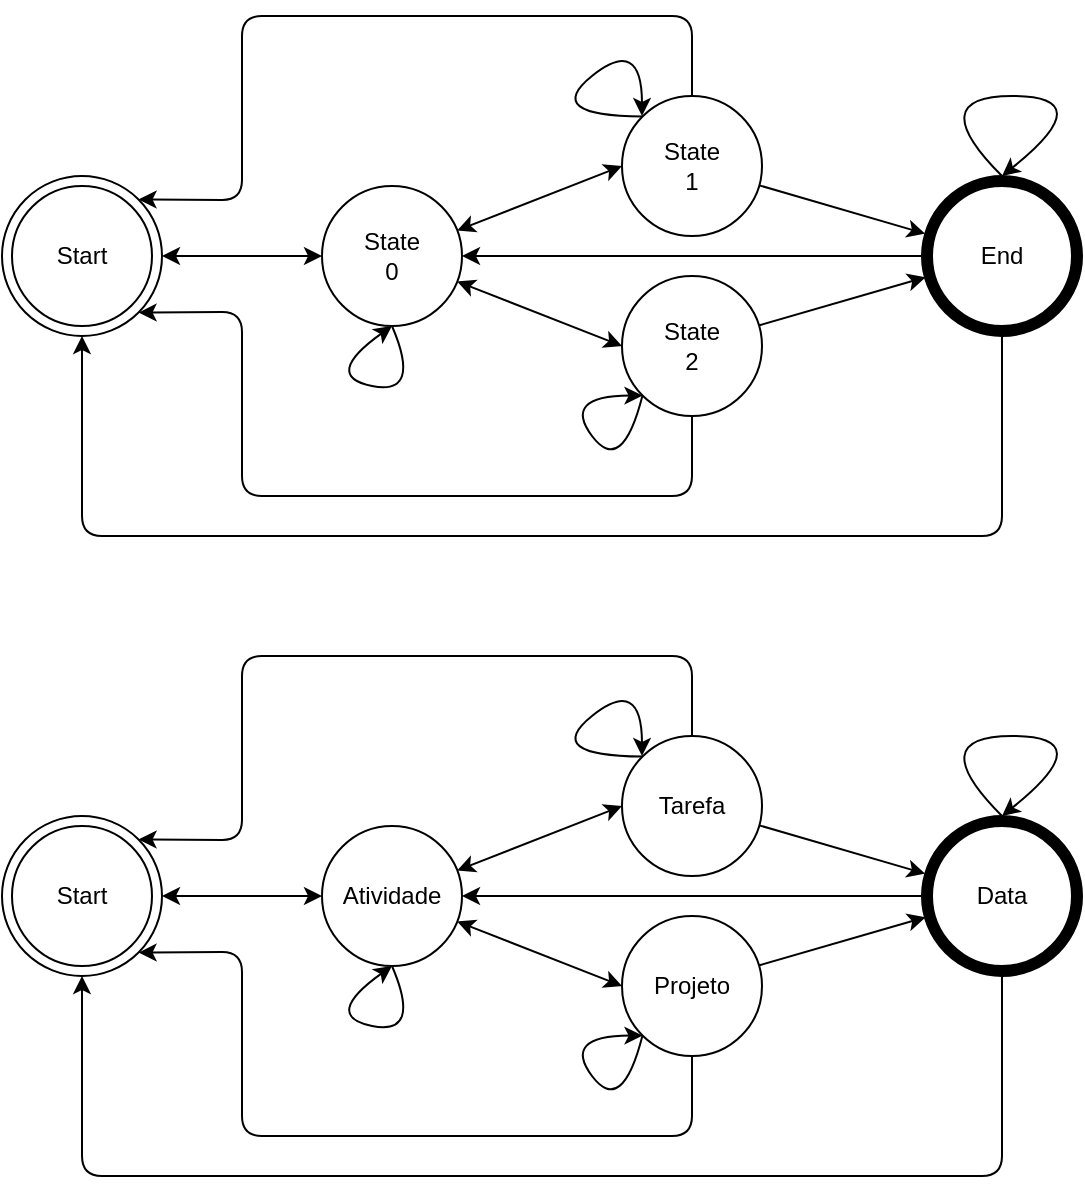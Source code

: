 <mxfile version="13.9.9" type="device"><diagram id="Yn_uK142Fy2Lwk97tjtS" name="Página-1"><mxGraphModel dx="1030" dy="534" grid="1" gridSize="10" guides="1" tooltips="1" connect="1" arrows="1" fold="1" page="1" pageScale="1" pageWidth="827" pageHeight="1169" math="0" shadow="0"><root><mxCell id="0"/><mxCell id="1" parent="0"/><mxCell id="VHGAXcsGdQ0pjO3nFV6a-18" value="" style="edgeStyle=none;rounded=0;orthogonalLoop=1;jettySize=auto;html=1;startArrow=classic;startFill=1;" parent="1" source="VHGAXcsGdQ0pjO3nFV6a-1" target="VHGAXcsGdQ0pjO3nFV6a-3" edge="1"><mxGeometry relative="1" as="geometry"/></mxCell><mxCell id="VHGAXcsGdQ0pjO3nFV6a-1" value="" style="ellipse;whiteSpace=wrap;html=1;aspect=fixed;" parent="1" vertex="1"><mxGeometry x="120" y="120" width="80" height="80" as="geometry"/></mxCell><mxCell id="VHGAXcsGdQ0pjO3nFV6a-2" value="Start" style="ellipse;whiteSpace=wrap;html=1;" parent="1" vertex="1"><mxGeometry x="125" y="125" width="70" height="70" as="geometry"/></mxCell><mxCell id="VHGAXcsGdQ0pjO3nFV6a-19" value="" style="edgeStyle=none;rounded=0;orthogonalLoop=1;jettySize=auto;html=1;startArrow=classic;startFill=1;entryX=0;entryY=0.5;entryDx=0;entryDy=0;" parent="1" source="VHGAXcsGdQ0pjO3nFV6a-3" target="VHGAXcsGdQ0pjO3nFV6a-4" edge="1"><mxGeometry relative="1" as="geometry"/></mxCell><mxCell id="VHGAXcsGdQ0pjO3nFV6a-20" value="" style="edgeStyle=none;rounded=0;orthogonalLoop=1;jettySize=auto;html=1;startArrow=classic;startFill=1;entryX=0;entryY=0.5;entryDx=0;entryDy=0;" parent="1" source="VHGAXcsGdQ0pjO3nFV6a-3" target="VHGAXcsGdQ0pjO3nFV6a-5" edge="1"><mxGeometry relative="1" as="geometry"/></mxCell><mxCell id="VHGAXcsGdQ0pjO3nFV6a-3" value="State&lt;br&gt;0" style="ellipse;whiteSpace=wrap;html=1;" parent="1" vertex="1"><mxGeometry x="280" y="125" width="70" height="70" as="geometry"/></mxCell><mxCell id="VHGAXcsGdQ0pjO3nFV6a-25" value="" style="edgeStyle=none;rounded=0;orthogonalLoop=1;jettySize=auto;html=1;startArrow=none;startFill=0;" parent="1" source="VHGAXcsGdQ0pjO3nFV6a-4" target="VHGAXcsGdQ0pjO3nFV6a-23" edge="1"><mxGeometry relative="1" as="geometry"/></mxCell><mxCell id="VHGAXcsGdQ0pjO3nFV6a-4" value="State&lt;br&gt;1" style="ellipse;whiteSpace=wrap;html=1;" parent="1" vertex="1"><mxGeometry x="430" y="80" width="70" height="70" as="geometry"/></mxCell><mxCell id="VHGAXcsGdQ0pjO3nFV6a-26" value="" style="edgeStyle=none;rounded=0;orthogonalLoop=1;jettySize=auto;html=1;startArrow=none;startFill=0;entryX=0.022;entryY=0.633;entryDx=0;entryDy=0;entryPerimeter=0;exitX=0.975;exitY=0.354;exitDx=0;exitDy=0;exitPerimeter=0;" parent="1" source="VHGAXcsGdQ0pjO3nFV6a-5" target="VHGAXcsGdQ0pjO3nFV6a-23" edge="1"><mxGeometry relative="1" as="geometry"/></mxCell><mxCell id="VHGAXcsGdQ0pjO3nFV6a-5" value="State&lt;br&gt;2" style="ellipse;whiteSpace=wrap;html=1;" parent="1" vertex="1"><mxGeometry x="430" y="170" width="70" height="70" as="geometry"/></mxCell><mxCell id="VHGAXcsGdQ0pjO3nFV6a-15" value="" style="curved=1;endArrow=classic;html=1;exitX=0.5;exitY=1;exitDx=0;exitDy=0;entryX=0.5;entryY=1;entryDx=0;entryDy=0;" parent="1" source="VHGAXcsGdQ0pjO3nFV6a-3" target="VHGAXcsGdQ0pjO3nFV6a-3" edge="1"><mxGeometry width="50" height="50" relative="1" as="geometry"><mxPoint x="270" y="240" as="sourcePoint"/><mxPoint x="270" y="280" as="targetPoint"/><Array as="points"><mxPoint x="330" y="230"/><mxPoint x="280" y="220"/></Array></mxGeometry></mxCell><mxCell id="VHGAXcsGdQ0pjO3nFV6a-21" value="" style="curved=1;endArrow=classic;html=1;exitX=0;exitY=1;exitDx=0;exitDy=0;entryX=0;entryY=1;entryDx=0;entryDy=0;" parent="1" source="VHGAXcsGdQ0pjO3nFV6a-5" target="VHGAXcsGdQ0pjO3nFV6a-5" edge="1"><mxGeometry width="50" height="50" relative="1" as="geometry"><mxPoint x="460" y="240" as="sourcePoint"/><mxPoint x="510" y="190" as="targetPoint"/><Array as="points"><mxPoint x="430" y="270"/><mxPoint x="400" y="230"/></Array></mxGeometry></mxCell><mxCell id="VHGAXcsGdQ0pjO3nFV6a-22" value="" style="curved=1;endArrow=classic;html=1;exitX=0;exitY=0;exitDx=0;exitDy=0;" parent="1" source="VHGAXcsGdQ0pjO3nFV6a-4" edge="1"><mxGeometry width="50" height="50" relative="1" as="geometry"><mxPoint x="530" y="90" as="sourcePoint"/><mxPoint x="440" y="90" as="targetPoint"/><Array as="points"><mxPoint x="390" y="90"/><mxPoint x="440" y="50"/></Array></mxGeometry></mxCell><mxCell id="VHGAXcsGdQ0pjO3nFV6a-23" value="" style="ellipse;whiteSpace=wrap;html=1;aspect=fixed;fillColor=#000000;" parent="1" vertex="1"><mxGeometry x="580" y="120" width="80" height="80" as="geometry"/></mxCell><mxCell id="VHGAXcsGdQ0pjO3nFV6a-31" value="" style="edgeStyle=orthogonalEdgeStyle;curved=1;rounded=0;orthogonalLoop=1;jettySize=auto;html=1;startArrow=none;startFill=0;entryX=1;entryY=0.5;entryDx=0;entryDy=0;" parent="1" source="VHGAXcsGdQ0pjO3nFV6a-24" target="VHGAXcsGdQ0pjO3nFV6a-3" edge="1"><mxGeometry relative="1" as="geometry"><Array as="points"><mxPoint x="570" y="160"/><mxPoint x="570" y="160"/></Array></mxGeometry></mxCell><mxCell id="VHGAXcsGdQ0pjO3nFV6a-24" value="End" style="ellipse;whiteSpace=wrap;html=1;" parent="1" vertex="1"><mxGeometry x="585" y="125" width="70" height="70" as="geometry"/></mxCell><mxCell id="VHGAXcsGdQ0pjO3nFV6a-30" value="" style="endArrow=classic;html=1;exitX=0.5;exitY=0;exitDx=0;exitDy=0;entryX=1;entryY=0;entryDx=0;entryDy=0;" parent="1" source="VHGAXcsGdQ0pjO3nFV6a-4" target="VHGAXcsGdQ0pjO3nFV6a-1" edge="1"><mxGeometry width="50" height="50" relative="1" as="geometry"><mxPoint x="430" y="180" as="sourcePoint"/><mxPoint x="240" y="140" as="targetPoint"/><Array as="points"><mxPoint x="465" y="40"/><mxPoint x="240" y="40"/><mxPoint x="240" y="132"/></Array></mxGeometry></mxCell><mxCell id="VHGAXcsGdQ0pjO3nFV6a-32" value="" style="endArrow=classic;html=1;exitX=0.5;exitY=1;exitDx=0;exitDy=0;entryX=1;entryY=1;entryDx=0;entryDy=0;" parent="1" source="VHGAXcsGdQ0pjO3nFV6a-5" target="VHGAXcsGdQ0pjO3nFV6a-1" edge="1"><mxGeometry width="50" height="50" relative="1" as="geometry"><mxPoint x="430" y="180" as="sourcePoint"/><mxPoint x="230" y="190" as="targetPoint"/><Array as="points"><mxPoint x="465" y="280"/><mxPoint x="240" y="280"/><mxPoint x="240" y="188"/></Array></mxGeometry></mxCell><mxCell id="VHGAXcsGdQ0pjO3nFV6a-33" value="" style="curved=1;endArrow=classic;html=1;exitX=0.5;exitY=0;exitDx=0;exitDy=0;entryX=0.5;entryY=0;entryDx=0;entryDy=0;" parent="1" source="VHGAXcsGdQ0pjO3nFV6a-23" target="VHGAXcsGdQ0pjO3nFV6a-23" edge="1"><mxGeometry width="50" height="50" relative="1" as="geometry"><mxPoint x="430" y="180" as="sourcePoint"/><mxPoint x="650" y="110" as="targetPoint"/><Array as="points"><mxPoint x="580" y="80"/><mxPoint x="670" y="80"/></Array></mxGeometry></mxCell><mxCell id="VHGAXcsGdQ0pjO3nFV6a-34" value="" style="endArrow=classic;html=1;exitX=0.5;exitY=1;exitDx=0;exitDy=0;entryX=0.5;entryY=1;entryDx=0;entryDy=0;" parent="1" source="VHGAXcsGdQ0pjO3nFV6a-23" target="VHGAXcsGdQ0pjO3nFV6a-1" edge="1"><mxGeometry width="50" height="50" relative="1" as="geometry"><mxPoint x="430" y="180" as="sourcePoint"/><mxPoint x="140" y="280.69" as="targetPoint"/><Array as="points"><mxPoint x="620" y="300"/><mxPoint x="160" y="300"/></Array></mxGeometry></mxCell><mxCell id="QH8D-6IY1SpClJnfc7lj-1" value="" style="edgeStyle=none;rounded=0;orthogonalLoop=1;jettySize=auto;html=1;startArrow=classic;startFill=1;" edge="1" parent="1" source="QH8D-6IY1SpClJnfc7lj-2" target="QH8D-6IY1SpClJnfc7lj-6"><mxGeometry relative="1" as="geometry"/></mxCell><mxCell id="QH8D-6IY1SpClJnfc7lj-2" value="" style="ellipse;whiteSpace=wrap;html=1;aspect=fixed;" vertex="1" parent="1"><mxGeometry x="120" y="440" width="80" height="80" as="geometry"/></mxCell><mxCell id="QH8D-6IY1SpClJnfc7lj-3" value="Start" style="ellipse;whiteSpace=wrap;html=1;" vertex="1" parent="1"><mxGeometry x="125" y="445" width="70" height="70" as="geometry"/></mxCell><mxCell id="QH8D-6IY1SpClJnfc7lj-4" value="" style="edgeStyle=none;rounded=0;orthogonalLoop=1;jettySize=auto;html=1;startArrow=classic;startFill=1;entryX=0;entryY=0.5;entryDx=0;entryDy=0;" edge="1" parent="1" source="QH8D-6IY1SpClJnfc7lj-6" target="QH8D-6IY1SpClJnfc7lj-8"><mxGeometry relative="1" as="geometry"/></mxCell><mxCell id="QH8D-6IY1SpClJnfc7lj-5" value="" style="edgeStyle=none;rounded=0;orthogonalLoop=1;jettySize=auto;html=1;startArrow=classic;startFill=1;entryX=0;entryY=0.5;entryDx=0;entryDy=0;" edge="1" parent="1" source="QH8D-6IY1SpClJnfc7lj-6" target="QH8D-6IY1SpClJnfc7lj-10"><mxGeometry relative="1" as="geometry"/></mxCell><mxCell id="QH8D-6IY1SpClJnfc7lj-6" value="Atividade" style="ellipse;whiteSpace=wrap;html=1;" vertex="1" parent="1"><mxGeometry x="280" y="445" width="70" height="70" as="geometry"/></mxCell><mxCell id="QH8D-6IY1SpClJnfc7lj-7" value="" style="edgeStyle=none;rounded=0;orthogonalLoop=1;jettySize=auto;html=1;startArrow=none;startFill=0;" edge="1" parent="1" source="QH8D-6IY1SpClJnfc7lj-8" target="QH8D-6IY1SpClJnfc7lj-14"><mxGeometry relative="1" as="geometry"/></mxCell><mxCell id="QH8D-6IY1SpClJnfc7lj-8" value="Tarefa" style="ellipse;whiteSpace=wrap;html=1;" vertex="1" parent="1"><mxGeometry x="430" y="400" width="70" height="70" as="geometry"/></mxCell><mxCell id="QH8D-6IY1SpClJnfc7lj-9" value="" style="edgeStyle=none;rounded=0;orthogonalLoop=1;jettySize=auto;html=1;startArrow=none;startFill=0;entryX=0.022;entryY=0.633;entryDx=0;entryDy=0;entryPerimeter=0;exitX=0.975;exitY=0.354;exitDx=0;exitDy=0;exitPerimeter=0;" edge="1" parent="1" source="QH8D-6IY1SpClJnfc7lj-10" target="QH8D-6IY1SpClJnfc7lj-14"><mxGeometry relative="1" as="geometry"/></mxCell><mxCell id="QH8D-6IY1SpClJnfc7lj-10" value="Projeto" style="ellipse;whiteSpace=wrap;html=1;" vertex="1" parent="1"><mxGeometry x="430" y="490" width="70" height="70" as="geometry"/></mxCell><mxCell id="QH8D-6IY1SpClJnfc7lj-11" value="" style="curved=1;endArrow=classic;html=1;exitX=0.5;exitY=1;exitDx=0;exitDy=0;entryX=0.5;entryY=1;entryDx=0;entryDy=0;" edge="1" parent="1" source="QH8D-6IY1SpClJnfc7lj-6" target="QH8D-6IY1SpClJnfc7lj-6"><mxGeometry width="50" height="50" relative="1" as="geometry"><mxPoint x="270" y="560" as="sourcePoint"/><mxPoint x="270" y="600" as="targetPoint"/><Array as="points"><mxPoint x="330" y="550"/><mxPoint x="280" y="540"/></Array></mxGeometry></mxCell><mxCell id="QH8D-6IY1SpClJnfc7lj-12" value="" style="curved=1;endArrow=classic;html=1;exitX=0;exitY=1;exitDx=0;exitDy=0;entryX=0;entryY=1;entryDx=0;entryDy=0;" edge="1" parent="1" source="QH8D-6IY1SpClJnfc7lj-10" target="QH8D-6IY1SpClJnfc7lj-10"><mxGeometry width="50" height="50" relative="1" as="geometry"><mxPoint x="460" y="560" as="sourcePoint"/><mxPoint x="510" y="510" as="targetPoint"/><Array as="points"><mxPoint x="430" y="590"/><mxPoint x="400" y="550"/></Array></mxGeometry></mxCell><mxCell id="QH8D-6IY1SpClJnfc7lj-13" value="" style="curved=1;endArrow=classic;html=1;exitX=0;exitY=0;exitDx=0;exitDy=0;" edge="1" parent="1" source="QH8D-6IY1SpClJnfc7lj-8"><mxGeometry width="50" height="50" relative="1" as="geometry"><mxPoint x="530" y="410" as="sourcePoint"/><mxPoint x="440" y="410" as="targetPoint"/><Array as="points"><mxPoint x="390" y="410"/><mxPoint x="440" y="370"/></Array></mxGeometry></mxCell><mxCell id="QH8D-6IY1SpClJnfc7lj-14" value="" style="ellipse;whiteSpace=wrap;html=1;aspect=fixed;fillColor=#000000;" vertex="1" parent="1"><mxGeometry x="580" y="440" width="80" height="80" as="geometry"/></mxCell><mxCell id="QH8D-6IY1SpClJnfc7lj-15" value="" style="edgeStyle=orthogonalEdgeStyle;curved=1;rounded=0;orthogonalLoop=1;jettySize=auto;html=1;startArrow=none;startFill=0;entryX=1;entryY=0.5;entryDx=0;entryDy=0;" edge="1" parent="1" source="QH8D-6IY1SpClJnfc7lj-16" target="QH8D-6IY1SpClJnfc7lj-6"><mxGeometry relative="1" as="geometry"><Array as="points"><mxPoint x="570" y="480"/><mxPoint x="570" y="480"/></Array></mxGeometry></mxCell><mxCell id="QH8D-6IY1SpClJnfc7lj-16" value="Data" style="ellipse;whiteSpace=wrap;html=1;" vertex="1" parent="1"><mxGeometry x="585" y="445" width="70" height="70" as="geometry"/></mxCell><mxCell id="QH8D-6IY1SpClJnfc7lj-17" value="" style="endArrow=classic;html=1;exitX=0.5;exitY=0;exitDx=0;exitDy=0;entryX=1;entryY=0;entryDx=0;entryDy=0;" edge="1" parent="1" source="QH8D-6IY1SpClJnfc7lj-8" target="QH8D-6IY1SpClJnfc7lj-2"><mxGeometry width="50" height="50" relative="1" as="geometry"><mxPoint x="430" y="500" as="sourcePoint"/><mxPoint x="240" y="460" as="targetPoint"/><Array as="points"><mxPoint x="465" y="360"/><mxPoint x="240" y="360"/><mxPoint x="240" y="452"/></Array></mxGeometry></mxCell><mxCell id="QH8D-6IY1SpClJnfc7lj-18" value="" style="endArrow=classic;html=1;exitX=0.5;exitY=1;exitDx=0;exitDy=0;entryX=1;entryY=1;entryDx=0;entryDy=0;" edge="1" parent="1" source="QH8D-6IY1SpClJnfc7lj-10" target="QH8D-6IY1SpClJnfc7lj-2"><mxGeometry width="50" height="50" relative="1" as="geometry"><mxPoint x="430" y="500" as="sourcePoint"/><mxPoint x="230" y="510" as="targetPoint"/><Array as="points"><mxPoint x="465" y="600"/><mxPoint x="240" y="600"/><mxPoint x="240" y="508"/></Array></mxGeometry></mxCell><mxCell id="QH8D-6IY1SpClJnfc7lj-19" value="" style="curved=1;endArrow=classic;html=1;exitX=0.5;exitY=0;exitDx=0;exitDy=0;entryX=0.5;entryY=0;entryDx=0;entryDy=0;" edge="1" parent="1" source="QH8D-6IY1SpClJnfc7lj-14" target="QH8D-6IY1SpClJnfc7lj-14"><mxGeometry width="50" height="50" relative="1" as="geometry"><mxPoint x="430" y="500" as="sourcePoint"/><mxPoint x="650" y="430" as="targetPoint"/><Array as="points"><mxPoint x="580" y="400"/><mxPoint x="670" y="400"/></Array></mxGeometry></mxCell><mxCell id="QH8D-6IY1SpClJnfc7lj-20" value="" style="endArrow=classic;html=1;exitX=0.5;exitY=1;exitDx=0;exitDy=0;entryX=0.5;entryY=1;entryDx=0;entryDy=0;" edge="1" parent="1" source="QH8D-6IY1SpClJnfc7lj-14" target="QH8D-6IY1SpClJnfc7lj-2"><mxGeometry width="50" height="50" relative="1" as="geometry"><mxPoint x="430" y="500" as="sourcePoint"/><mxPoint x="140" y="600.69" as="targetPoint"/><Array as="points"><mxPoint x="620" y="620"/><mxPoint x="160" y="620"/></Array></mxGeometry></mxCell></root></mxGraphModel></diagram></mxfile>